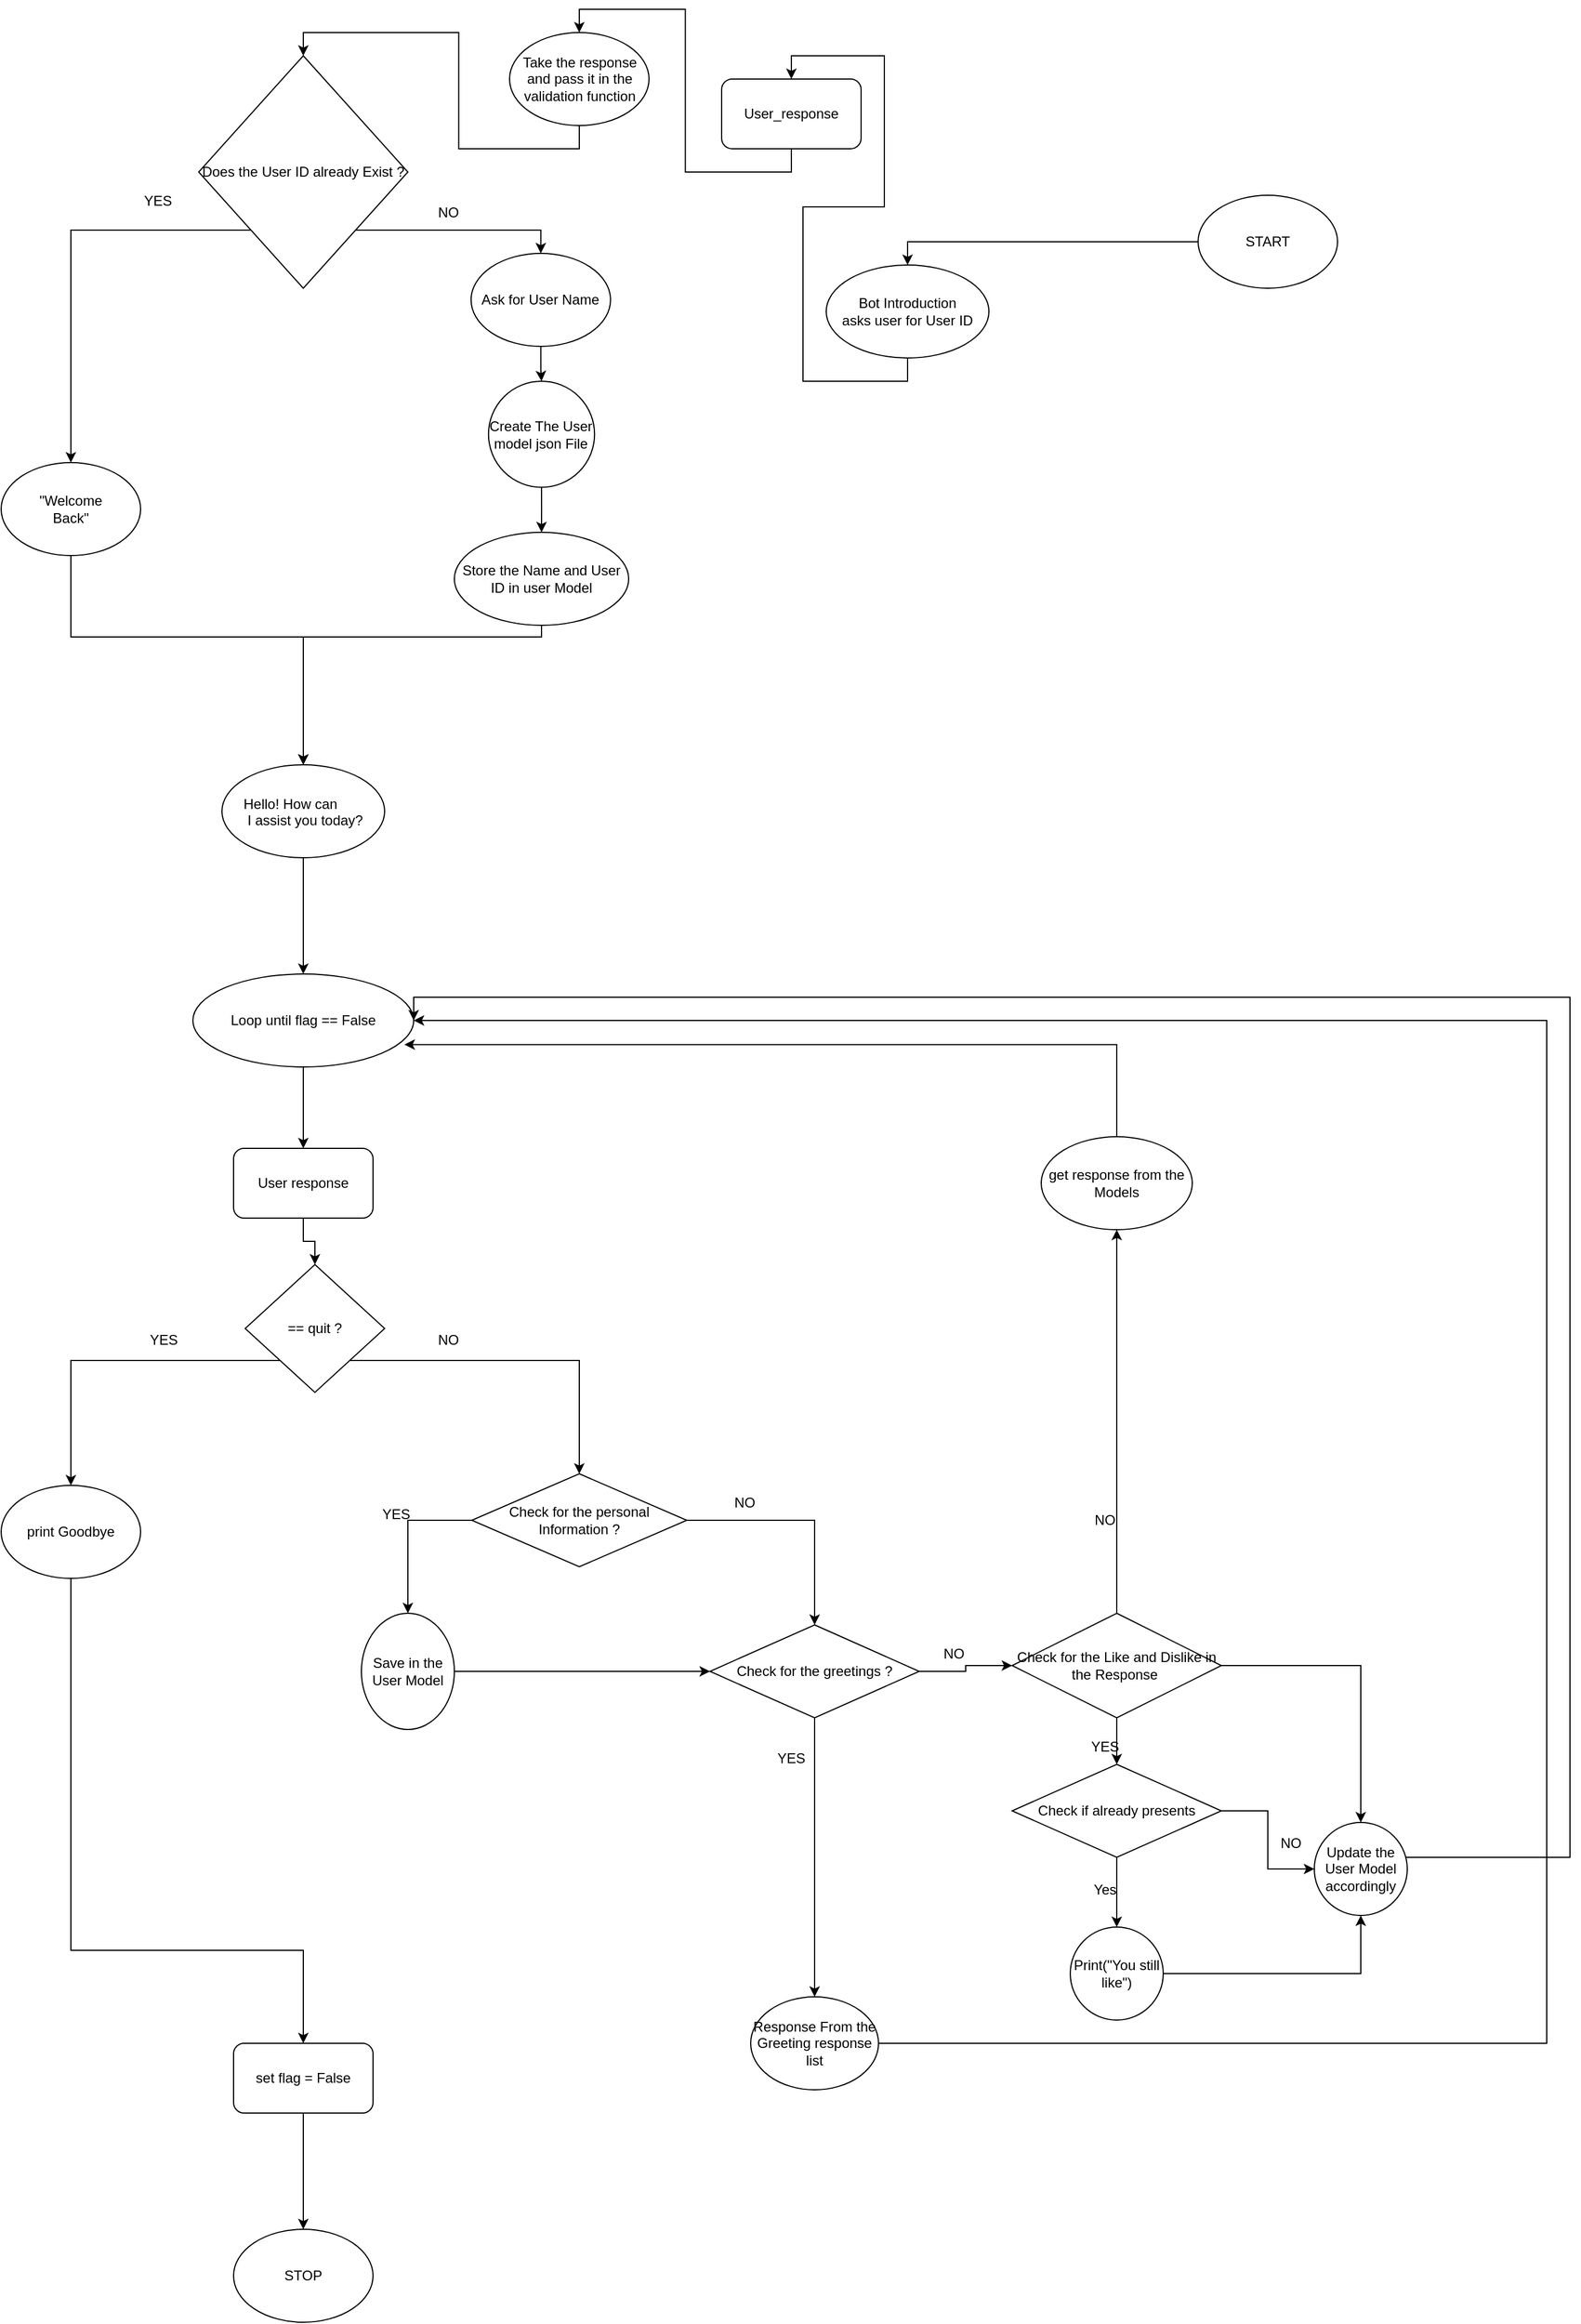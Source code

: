 <mxfile version="24.0.1" type="device">
  <diagram name="Page-1" id="-T0CbF-oEUBN1iK_dCzu">
    <mxGraphModel dx="2375" dy="1502" grid="1" gridSize="10" guides="1" tooltips="1" connect="1" arrows="1" fold="1" page="1" pageScale="1" pageWidth="850" pageHeight="1100" math="0" shadow="0">
      <root>
        <mxCell id="0" />
        <mxCell id="1" parent="0" />
        <mxCell id="Jphdo2eDMqujPGMOQ4nd-25" style="edgeStyle=orthogonalEdgeStyle;rounded=0;orthogonalLoop=1;jettySize=auto;html=1;exitX=0.5;exitY=1;exitDx=0;exitDy=0;entryX=0.5;entryY=0;entryDx=0;entryDy=0;" parent="1" source="Jphdo2eDMqujPGMOQ4nd-1" target="Jphdo2eDMqujPGMOQ4nd-2" edge="1">
          <mxGeometry relative="1" as="geometry">
            <Array as="points">
              <mxPoint x="1250" y="890" />
              <mxPoint x="940" y="890" />
            </Array>
          </mxGeometry>
        </mxCell>
        <mxCell id="Jphdo2eDMqujPGMOQ4nd-1" value="START" style="ellipse;whiteSpace=wrap;html=1;" parent="1" vertex="1">
          <mxGeometry x="1190" y="850" width="120" height="80" as="geometry" />
        </mxCell>
        <mxCell id="Jphdo2eDMqujPGMOQ4nd-26" style="edgeStyle=orthogonalEdgeStyle;rounded=0;orthogonalLoop=1;jettySize=auto;html=1;exitX=0.5;exitY=1;exitDx=0;exitDy=0;entryX=0.5;entryY=0;entryDx=0;entryDy=0;" parent="1" source="Jphdo2eDMqujPGMOQ4nd-2" target="Jphdo2eDMqujPGMOQ4nd-4" edge="1">
          <mxGeometry relative="1" as="geometry" />
        </mxCell>
        <mxCell id="Jphdo2eDMqujPGMOQ4nd-2" value="Bot Introduction&lt;br&gt;asks user for User ID" style="ellipse;whiteSpace=wrap;html=1;" parent="1" vertex="1">
          <mxGeometry x="870" y="910" width="140" height="80" as="geometry" />
        </mxCell>
        <mxCell id="Jphdo2eDMqujPGMOQ4nd-28" style="edgeStyle=orthogonalEdgeStyle;rounded=0;orthogonalLoop=1;jettySize=auto;html=1;exitX=0.5;exitY=1;exitDx=0;exitDy=0;entryX=0.5;entryY=0;entryDx=0;entryDy=0;" parent="1" source="Jphdo2eDMqujPGMOQ4nd-3" target="Jphdo2eDMqujPGMOQ4nd-5" edge="1">
          <mxGeometry relative="1" as="geometry" />
        </mxCell>
        <mxCell id="Jphdo2eDMqujPGMOQ4nd-3" value="Take the response and pass it in the validation function" style="ellipse;whiteSpace=wrap;html=1;" parent="1" vertex="1">
          <mxGeometry x="597.5" y="710" width="120" height="80" as="geometry" />
        </mxCell>
        <mxCell id="Jphdo2eDMqujPGMOQ4nd-27" style="edgeStyle=orthogonalEdgeStyle;rounded=0;orthogonalLoop=1;jettySize=auto;html=1;exitX=0.5;exitY=1;exitDx=0;exitDy=0;entryX=0.5;entryY=0;entryDx=0;entryDy=0;" parent="1" source="Jphdo2eDMqujPGMOQ4nd-4" target="Jphdo2eDMqujPGMOQ4nd-3" edge="1">
          <mxGeometry relative="1" as="geometry" />
        </mxCell>
        <mxCell id="Jphdo2eDMqujPGMOQ4nd-4" value="User_response" style="rounded=1;whiteSpace=wrap;html=1;" parent="1" vertex="1">
          <mxGeometry x="780" y="750" width="120" height="60" as="geometry" />
        </mxCell>
        <mxCell id="Jphdo2eDMqujPGMOQ4nd-29" style="edgeStyle=orthogonalEdgeStyle;rounded=0;orthogonalLoop=1;jettySize=auto;html=1;exitX=0;exitY=1;exitDx=0;exitDy=0;entryX=0.5;entryY=0;entryDx=0;entryDy=0;" parent="1" source="Jphdo2eDMqujPGMOQ4nd-5" target="Jphdo2eDMqujPGMOQ4nd-6" edge="1">
          <mxGeometry relative="1" as="geometry" />
        </mxCell>
        <mxCell id="Jphdo2eDMqujPGMOQ4nd-30" style="edgeStyle=orthogonalEdgeStyle;rounded=0;orthogonalLoop=1;jettySize=auto;html=1;exitX=1;exitY=1;exitDx=0;exitDy=0;entryX=0.5;entryY=0;entryDx=0;entryDy=0;" parent="1" source="Jphdo2eDMqujPGMOQ4nd-5" target="Jphdo2eDMqujPGMOQ4nd-7" edge="1">
          <mxGeometry relative="1" as="geometry" />
        </mxCell>
        <mxCell id="Jphdo2eDMqujPGMOQ4nd-5" value="Does the User ID already Exist ?" style="rhombus;whiteSpace=wrap;html=1;" parent="1" vertex="1">
          <mxGeometry x="330" y="730" width="180" height="200" as="geometry" />
        </mxCell>
        <mxCell id="Jphdo2eDMqujPGMOQ4nd-34" style="edgeStyle=orthogonalEdgeStyle;rounded=0;orthogonalLoop=1;jettySize=auto;html=1;exitX=0.5;exitY=1;exitDx=0;exitDy=0;entryX=0.5;entryY=0;entryDx=0;entryDy=0;" parent="1" source="Jphdo2eDMqujPGMOQ4nd-6" target="Jphdo2eDMqujPGMOQ4nd-11" edge="1">
          <mxGeometry relative="1" as="geometry">
            <Array as="points">
              <mxPoint x="220" y="1230" />
              <mxPoint x="420" y="1230" />
            </Array>
          </mxGeometry>
        </mxCell>
        <mxCell id="Jphdo2eDMqujPGMOQ4nd-6" value="&quot;Welcome&lt;br&gt;Back&quot;" style="ellipse;whiteSpace=wrap;html=1;" parent="1" vertex="1">
          <mxGeometry x="160" y="1080" width="120" height="80" as="geometry" />
        </mxCell>
        <mxCell id="4xiPLt3zUw_GnUcfgcog-10" value="" style="edgeStyle=orthogonalEdgeStyle;rounded=0;orthogonalLoop=1;jettySize=auto;html=1;" parent="1" source="0BOocyFLjFoxE8ah1-cr-1" target="4xiPLt3zUw_GnUcfgcog-9" edge="1">
          <mxGeometry relative="1" as="geometry" />
        </mxCell>
        <mxCell id="Jphdo2eDMqujPGMOQ4nd-7" value="Ask for User Name" style="ellipse;whiteSpace=wrap;html=1;" parent="1" vertex="1">
          <mxGeometry x="564.38" y="900" width="120" height="80" as="geometry" />
        </mxCell>
        <mxCell id="Jphdo2eDMqujPGMOQ4nd-35" style="edgeStyle=orthogonalEdgeStyle;rounded=0;orthogonalLoop=1;jettySize=auto;html=1;exitX=0.5;exitY=1;exitDx=0;exitDy=0;entryX=0.5;entryY=0;entryDx=0;entryDy=0;" parent="1" source="Jphdo2eDMqujPGMOQ4nd-11" target="Jphdo2eDMqujPGMOQ4nd-12" edge="1">
          <mxGeometry relative="1" as="geometry" />
        </mxCell>
        <mxCell id="Jphdo2eDMqujPGMOQ4nd-11" value="&lt;pre style=&quot;box-sizing: unset; font-family: var(--jp-code-font-family); font-size: var(--jp-code-font-size); line-height: normal; color: var(--jp-content-font-color1); border: none; margin-top: 0px; margin-bottom: 0px; padding: 0px; overflow: auto; word-break: break-all; overflow-wrap: break-word; text-wrap: wrap; text-align: left; background-color: rgb(255, 255, 255);&quot;&gt;Hello! How can&lt;/pre&gt;&lt;pre style=&quot;box-sizing: unset; font-family: var(--jp-code-font-family); font-size: var(--jp-code-font-size); line-height: normal; color: var(--jp-content-font-color1); border: none; margin-top: 0px; margin-bottom: 0px; padding: 0px; overflow: auto; word-break: break-all; overflow-wrap: break-word; text-wrap: wrap; text-align: left; background-color: rgb(255, 255, 255);&quot;&gt; I assist you today?&lt;/pre&gt;" style="ellipse;whiteSpace=wrap;html=1;" parent="1" vertex="1">
          <mxGeometry x="350" y="1340" width="140" height="80" as="geometry" />
        </mxCell>
        <mxCell id="Jphdo2eDMqujPGMOQ4nd-36" style="edgeStyle=orthogonalEdgeStyle;rounded=0;orthogonalLoop=1;jettySize=auto;html=1;exitX=0.5;exitY=1;exitDx=0;exitDy=0;entryX=0.5;entryY=0;entryDx=0;entryDy=0;" parent="1" source="Jphdo2eDMqujPGMOQ4nd-12" target="Jphdo2eDMqujPGMOQ4nd-13" edge="1">
          <mxGeometry relative="1" as="geometry" />
        </mxCell>
        <mxCell id="Jphdo2eDMqujPGMOQ4nd-12" value="Loop until flag == False" style="ellipse;whiteSpace=wrap;html=1;" parent="1" vertex="1">
          <mxGeometry x="325" y="1520" width="190" height="80" as="geometry" />
        </mxCell>
        <mxCell id="Jphdo2eDMqujPGMOQ4nd-37" style="edgeStyle=orthogonalEdgeStyle;rounded=0;orthogonalLoop=1;jettySize=auto;html=1;exitX=0.5;exitY=1;exitDx=0;exitDy=0;entryX=0.5;entryY=0;entryDx=0;entryDy=0;" parent="1" source="Jphdo2eDMqujPGMOQ4nd-13" target="Jphdo2eDMqujPGMOQ4nd-18" edge="1">
          <mxGeometry relative="1" as="geometry" />
        </mxCell>
        <mxCell id="Jphdo2eDMqujPGMOQ4nd-13" value="User response" style="rounded=1;whiteSpace=wrap;html=1;" parent="1" vertex="1">
          <mxGeometry x="360" y="1670" width="120" height="60" as="geometry" />
        </mxCell>
        <mxCell id="Jphdo2eDMqujPGMOQ4nd-48" style="edgeStyle=orthogonalEdgeStyle;rounded=0;orthogonalLoop=1;jettySize=auto;html=1;exitX=0.5;exitY=1;exitDx=0;exitDy=0;" parent="1" source="Jphdo2eDMqujPGMOQ4nd-14" edge="1">
          <mxGeometry relative="1" as="geometry">
            <mxPoint x="420" y="2440" as="targetPoint" />
            <Array as="points">
              <mxPoint x="220" y="2360" />
              <mxPoint x="420" y="2360" />
            </Array>
          </mxGeometry>
        </mxCell>
        <mxCell id="Jphdo2eDMqujPGMOQ4nd-14" value="print Goodbye" style="ellipse;whiteSpace=wrap;html=1;" parent="1" vertex="1">
          <mxGeometry x="160" y="1960" width="120" height="80" as="geometry" />
        </mxCell>
        <mxCell id="Jphdo2eDMqujPGMOQ4nd-15" value="STOP" style="ellipse;whiteSpace=wrap;html=1;" parent="1" vertex="1">
          <mxGeometry x="360" y="2600" width="120" height="80" as="geometry" />
        </mxCell>
        <mxCell id="Jphdo2eDMqujPGMOQ4nd-38" style="edgeStyle=orthogonalEdgeStyle;rounded=0;orthogonalLoop=1;jettySize=auto;html=1;exitX=0;exitY=1;exitDx=0;exitDy=0;entryX=0.5;entryY=0;entryDx=0;entryDy=0;" parent="1" source="Jphdo2eDMqujPGMOQ4nd-18" target="Jphdo2eDMqujPGMOQ4nd-14" edge="1">
          <mxGeometry relative="1" as="geometry" />
        </mxCell>
        <mxCell id="Jphdo2eDMqujPGMOQ4nd-39" style="edgeStyle=orthogonalEdgeStyle;rounded=0;orthogonalLoop=1;jettySize=auto;html=1;exitX=1;exitY=1;exitDx=0;exitDy=0;entryX=0.5;entryY=0;entryDx=0;entryDy=0;" parent="1" source="Jphdo2eDMqujPGMOQ4nd-18" target="4xiPLt3zUw_GnUcfgcog-13" edge="1">
          <mxGeometry relative="1" as="geometry">
            <mxPoint x="620" y="1970" as="targetPoint" />
          </mxGeometry>
        </mxCell>
        <mxCell id="Jphdo2eDMqujPGMOQ4nd-18" value="== quit ?" style="rhombus;whiteSpace=wrap;html=1;" parent="1" vertex="1">
          <mxGeometry x="370" y="1770" width="120" height="110" as="geometry" />
        </mxCell>
        <mxCell id="Jphdo2eDMqujPGMOQ4nd-51" style="edgeStyle=orthogonalEdgeStyle;rounded=0;orthogonalLoop=1;jettySize=auto;html=1;exitX=0.5;exitY=1;exitDx=0;exitDy=0;entryX=0.5;entryY=0;entryDx=0;entryDy=0;" parent="1" source="Jphdo2eDMqujPGMOQ4nd-50" target="Jphdo2eDMqujPGMOQ4nd-15" edge="1">
          <mxGeometry relative="1" as="geometry" />
        </mxCell>
        <mxCell id="Jphdo2eDMqujPGMOQ4nd-50" value="set flag = False" style="rounded=1;whiteSpace=wrap;html=1;" parent="1" vertex="1">
          <mxGeometry x="360" y="2440" width="120" height="60" as="geometry" />
        </mxCell>
        <mxCell id="Jphdo2eDMqujPGMOQ4nd-55" value="YES" style="text;html=1;align=center;verticalAlign=middle;whiteSpace=wrap;rounded=0;" parent="1" vertex="1">
          <mxGeometry x="265" y="840" width="60" height="30" as="geometry" />
        </mxCell>
        <mxCell id="Jphdo2eDMqujPGMOQ4nd-56" value="NO" style="text;html=1;align=center;verticalAlign=middle;whiteSpace=wrap;rounded=0;" parent="1" vertex="1">
          <mxGeometry x="515" y="850" width="60" height="30" as="geometry" />
        </mxCell>
        <mxCell id="Jphdo2eDMqujPGMOQ4nd-57" value="YES" style="text;html=1;align=center;verticalAlign=middle;whiteSpace=wrap;rounded=0;" parent="1" vertex="1">
          <mxGeometry x="270" y="1820" width="60" height="30" as="geometry" />
        </mxCell>
        <mxCell id="Jphdo2eDMqujPGMOQ4nd-58" value="NO" style="text;html=1;align=center;verticalAlign=middle;whiteSpace=wrap;rounded=0;" parent="1" vertex="1">
          <mxGeometry x="515" y="1820" width="60" height="30" as="geometry" />
        </mxCell>
        <mxCell id="4xiPLt3zUw_GnUcfgcog-11" style="edgeStyle=orthogonalEdgeStyle;rounded=0;orthogonalLoop=1;jettySize=auto;html=1;" parent="1" source="4xiPLt3zUw_GnUcfgcog-9" target="Jphdo2eDMqujPGMOQ4nd-11" edge="1">
          <mxGeometry relative="1" as="geometry">
            <Array as="points">
              <mxPoint x="625" y="1230" />
              <mxPoint x="420" y="1230" />
            </Array>
          </mxGeometry>
        </mxCell>
        <mxCell id="4xiPLt3zUw_GnUcfgcog-9" value="Store the Name and User ID in user Model" style="ellipse;whiteSpace=wrap;html=1;" parent="1" vertex="1">
          <mxGeometry x="550" y="1140" width="150" height="80" as="geometry" />
        </mxCell>
        <mxCell id="4xiPLt3zUw_GnUcfgcog-16" value="" style="edgeStyle=orthogonalEdgeStyle;rounded=0;orthogonalLoop=1;jettySize=auto;html=1;" parent="1" source="4xiPLt3zUw_GnUcfgcog-13" target="4xiPLt3zUw_GnUcfgcog-15" edge="1">
          <mxGeometry relative="1" as="geometry" />
        </mxCell>
        <mxCell id="4xiPLt3zUw_GnUcfgcog-19" value="" style="edgeStyle=orthogonalEdgeStyle;rounded=0;orthogonalLoop=1;jettySize=auto;html=1;" parent="1" source="4xiPLt3zUw_GnUcfgcog-13" target="4xiPLt3zUw_GnUcfgcog-22" edge="1">
          <mxGeometry relative="1" as="geometry">
            <mxPoint x="810" y="2060" as="targetPoint" />
          </mxGeometry>
        </mxCell>
        <mxCell id="4xiPLt3zUw_GnUcfgcog-13" value="Check for the personal Information ?" style="rhombus;whiteSpace=wrap;html=1;" parent="1" vertex="1">
          <mxGeometry x="565" y="1950" width="185" height="80" as="geometry" />
        </mxCell>
        <mxCell id="4xiPLt3zUw_GnUcfgcog-21" style="edgeStyle=orthogonalEdgeStyle;rounded=0;orthogonalLoop=1;jettySize=auto;html=1;" parent="1" source="4xiPLt3zUw_GnUcfgcog-15" edge="1">
          <mxGeometry relative="1" as="geometry">
            <mxPoint x="770" y="2120" as="targetPoint" />
          </mxGeometry>
        </mxCell>
        <mxCell id="4xiPLt3zUw_GnUcfgcog-15" value="Save in the User Model" style="ellipse;whiteSpace=wrap;html=1;" parent="1" vertex="1">
          <mxGeometry x="470" y="2070" width="80" height="100" as="geometry" />
        </mxCell>
        <mxCell id="4xiPLt3zUw_GnUcfgcog-17" value="YES" style="text;html=1;align=center;verticalAlign=middle;whiteSpace=wrap;rounded=0;" parent="1" vertex="1">
          <mxGeometry x="470" y="1970" width="60" height="30" as="geometry" />
        </mxCell>
        <mxCell id="4xiPLt3zUw_GnUcfgcog-20" value="NO" style="text;html=1;align=center;verticalAlign=middle;whiteSpace=wrap;rounded=0;" parent="1" vertex="1">
          <mxGeometry x="770" y="1960" width="60" height="30" as="geometry" />
        </mxCell>
        <mxCell id="4xiPLt3zUw_GnUcfgcog-24" value="" style="edgeStyle=orthogonalEdgeStyle;rounded=0;orthogonalLoop=1;jettySize=auto;html=1;" parent="1" source="4xiPLt3zUw_GnUcfgcog-22" target="4xiPLt3zUw_GnUcfgcog-23" edge="1">
          <mxGeometry relative="1" as="geometry" />
        </mxCell>
        <mxCell id="4xiPLt3zUw_GnUcfgcog-28" value="" style="edgeStyle=orthogonalEdgeStyle;rounded=0;orthogonalLoop=1;jettySize=auto;html=1;" parent="1" source="4xiPLt3zUw_GnUcfgcog-22" target="4xiPLt3zUw_GnUcfgcog-36" edge="1">
          <mxGeometry relative="1" as="geometry">
            <mxPoint x="1020" y="2120" as="targetPoint" />
          </mxGeometry>
        </mxCell>
        <mxCell id="4xiPLt3zUw_GnUcfgcog-22" value="Check for the greetings ?" style="rhombus;whiteSpace=wrap;html=1;" parent="1" vertex="1">
          <mxGeometry x="770" y="2080" width="180" height="80" as="geometry" />
        </mxCell>
        <mxCell id="4xiPLt3zUw_GnUcfgcog-26" style="edgeStyle=orthogonalEdgeStyle;rounded=0;orthogonalLoop=1;jettySize=auto;html=1;entryX=1;entryY=0.5;entryDx=0;entryDy=0;" parent="1" source="4xiPLt3zUw_GnUcfgcog-23" target="Jphdo2eDMqujPGMOQ4nd-12" edge="1">
          <mxGeometry relative="1" as="geometry">
            <Array as="points">
              <mxPoint x="1490" y="2440" />
              <mxPoint x="1490" y="1560" />
            </Array>
          </mxGeometry>
        </mxCell>
        <mxCell id="4xiPLt3zUw_GnUcfgcog-23" value="Response From the Greeting response list" style="ellipse;whiteSpace=wrap;html=1;" parent="1" vertex="1">
          <mxGeometry x="805" y="2400" width="110" height="80" as="geometry" />
        </mxCell>
        <mxCell id="4xiPLt3zUw_GnUcfgcog-25" value="YES" style="text;html=1;align=center;verticalAlign=middle;whiteSpace=wrap;rounded=0;" parent="1" vertex="1">
          <mxGeometry x="810" y="2180" width="60" height="30" as="geometry" />
        </mxCell>
        <mxCell id="4xiPLt3zUw_GnUcfgcog-32" value="NO" style="text;html=1;align=center;verticalAlign=middle;whiteSpace=wrap;rounded=0;" parent="1" vertex="1">
          <mxGeometry x="950" y="2090" width="60" height="30" as="geometry" />
        </mxCell>
        <mxCell id="4xiPLt3zUw_GnUcfgcog-39" value="" style="edgeStyle=orthogonalEdgeStyle;rounded=0;orthogonalLoop=1;jettySize=auto;html=1;" parent="1" source="4xiPLt3zUw_GnUcfgcog-36" target="4xiPLt3zUw_GnUcfgcog-38" edge="1">
          <mxGeometry relative="1" as="geometry" />
        </mxCell>
        <mxCell id="4xiPLt3zUw_GnUcfgcog-44" value="" style="edgeStyle=orthogonalEdgeStyle;rounded=0;orthogonalLoop=1;jettySize=auto;html=1;" parent="1" source="4xiPLt3zUw_GnUcfgcog-36" target="4xiPLt3zUw_GnUcfgcog-43" edge="1">
          <mxGeometry relative="1" as="geometry" />
        </mxCell>
        <mxCell id="aSYIbtY54onmYopjylWN-8" value="" style="edgeStyle=orthogonalEdgeStyle;rounded=0;orthogonalLoop=1;jettySize=auto;html=1;" edge="1" parent="1" source="4xiPLt3zUw_GnUcfgcog-36" target="aSYIbtY54onmYopjylWN-7">
          <mxGeometry relative="1" as="geometry" />
        </mxCell>
        <mxCell id="4xiPLt3zUw_GnUcfgcog-36" value="Check for the Like and Dislike in the Response&amp;nbsp;" style="rhombus;whiteSpace=wrap;html=1;" parent="1" vertex="1">
          <mxGeometry x="1030" y="2070" width="180" height="90" as="geometry" />
        </mxCell>
        <mxCell id="4xiPLt3zUw_GnUcfgcog-41" style="edgeStyle=orthogonalEdgeStyle;rounded=0;orthogonalLoop=1;jettySize=auto;html=1;entryX=1;entryY=0.5;entryDx=0;entryDy=0;" parent="1" source="4xiPLt3zUw_GnUcfgcog-38" target="Jphdo2eDMqujPGMOQ4nd-12" edge="1">
          <mxGeometry relative="1" as="geometry">
            <mxPoint x="1260" y="2070" as="targetPoint" />
            <Array as="points">
              <mxPoint x="1510" y="2280" />
              <mxPoint x="1510" y="1540" />
              <mxPoint x="515" y="1540" />
            </Array>
          </mxGeometry>
        </mxCell>
        <mxCell id="4xiPLt3zUw_GnUcfgcog-38" value="Update the User Model accordingly" style="ellipse;whiteSpace=wrap;html=1;" parent="1" vertex="1">
          <mxGeometry x="1290" y="2250" width="80" height="80" as="geometry" />
        </mxCell>
        <mxCell id="4xiPLt3zUw_GnUcfgcog-40" value="YES" style="text;html=1;align=center;verticalAlign=middle;whiteSpace=wrap;rounded=0;" parent="1" vertex="1">
          <mxGeometry x="1080" y="2170" width="60" height="30" as="geometry" />
        </mxCell>
        <mxCell id="4xiPLt3zUw_GnUcfgcog-43" value="get response from the Models" style="ellipse;whiteSpace=wrap;html=1;" parent="1" vertex="1">
          <mxGeometry x="1055" y="1660" width="130" height="80" as="geometry" />
        </mxCell>
        <mxCell id="4xiPLt3zUw_GnUcfgcog-47" value="NO" style="text;html=1;align=center;verticalAlign=middle;whiteSpace=wrap;rounded=0;" parent="1" vertex="1">
          <mxGeometry x="1080" y="1975" width="60" height="30" as="geometry" />
        </mxCell>
        <mxCell id="4xiPLt3zUw_GnUcfgcog-48" style="edgeStyle=orthogonalEdgeStyle;rounded=0;orthogonalLoop=1;jettySize=auto;html=1;entryX=0.958;entryY=0.759;entryDx=0;entryDy=0;entryPerimeter=0;" parent="1" source="4xiPLt3zUw_GnUcfgcog-43" target="Jphdo2eDMqujPGMOQ4nd-12" edge="1">
          <mxGeometry relative="1" as="geometry">
            <Array as="points">
              <mxPoint x="1120" y="1581" />
            </Array>
          </mxGeometry>
        </mxCell>
        <mxCell id="0BOocyFLjFoxE8ah1-cr-2" value="" style="edgeStyle=orthogonalEdgeStyle;rounded=0;orthogonalLoop=1;jettySize=auto;html=1;" parent="1" source="Jphdo2eDMqujPGMOQ4nd-7" target="0BOocyFLjFoxE8ah1-cr-1" edge="1">
          <mxGeometry relative="1" as="geometry">
            <mxPoint x="625" y="990" as="sourcePoint" />
            <mxPoint x="625" y="1150" as="targetPoint" />
          </mxGeometry>
        </mxCell>
        <mxCell id="0BOocyFLjFoxE8ah1-cr-1" value="Create The User model json File" style="ellipse;whiteSpace=wrap;html=1;aspect=fixed;" parent="1" vertex="1">
          <mxGeometry x="579.38" y="1010" width="91.25" height="91.25" as="geometry" />
        </mxCell>
        <mxCell id="aSYIbtY54onmYopjylWN-9" value="" style="edgeStyle=orthogonalEdgeStyle;rounded=0;orthogonalLoop=1;jettySize=auto;html=1;" edge="1" parent="1" source="aSYIbtY54onmYopjylWN-7" target="4xiPLt3zUw_GnUcfgcog-38">
          <mxGeometry relative="1" as="geometry" />
        </mxCell>
        <mxCell id="aSYIbtY54onmYopjylWN-13" value="" style="edgeStyle=orthogonalEdgeStyle;rounded=0;orthogonalLoop=1;jettySize=auto;html=1;" edge="1" parent="1" source="aSYIbtY54onmYopjylWN-7" target="aSYIbtY54onmYopjylWN-12">
          <mxGeometry relative="1" as="geometry" />
        </mxCell>
        <mxCell id="aSYIbtY54onmYopjylWN-7" value="Check if already presents" style="rhombus;whiteSpace=wrap;html=1;" vertex="1" parent="1">
          <mxGeometry x="1030" y="2200" width="180" height="80" as="geometry" />
        </mxCell>
        <mxCell id="aSYIbtY54onmYopjylWN-10" value="NO" style="text;html=1;align=center;verticalAlign=middle;whiteSpace=wrap;rounded=0;" vertex="1" parent="1">
          <mxGeometry x="1240" y="2240" width="60" height="55" as="geometry" />
        </mxCell>
        <mxCell id="aSYIbtY54onmYopjylWN-11" value="Yes" style="text;html=1;align=center;verticalAlign=middle;whiteSpace=wrap;rounded=0;" vertex="1" parent="1">
          <mxGeometry x="1080" y="2280" width="60" height="55" as="geometry" />
        </mxCell>
        <mxCell id="aSYIbtY54onmYopjylWN-14" style="edgeStyle=orthogonalEdgeStyle;rounded=0;orthogonalLoop=1;jettySize=auto;html=1;" edge="1" parent="1" source="aSYIbtY54onmYopjylWN-12" target="4xiPLt3zUw_GnUcfgcog-38">
          <mxGeometry relative="1" as="geometry" />
        </mxCell>
        <mxCell id="aSYIbtY54onmYopjylWN-12" value="Print(&quot;&lt;span style=&quot;background-color: rgb(255, 255, 255); color: var(--jp-content-font-color1); font-family: var(--jp-code-font-family); font-size: var(--jp-code-font-size); text-align: left;&quot;&gt;You still like&lt;/span&gt;&lt;span style=&quot;background-color: initial;&quot;&gt;&quot;)&lt;/span&gt;" style="ellipse;whiteSpace=wrap;html=1;" vertex="1" parent="1">
          <mxGeometry x="1080" y="2340" width="80" height="80" as="geometry" />
        </mxCell>
      </root>
    </mxGraphModel>
  </diagram>
</mxfile>
